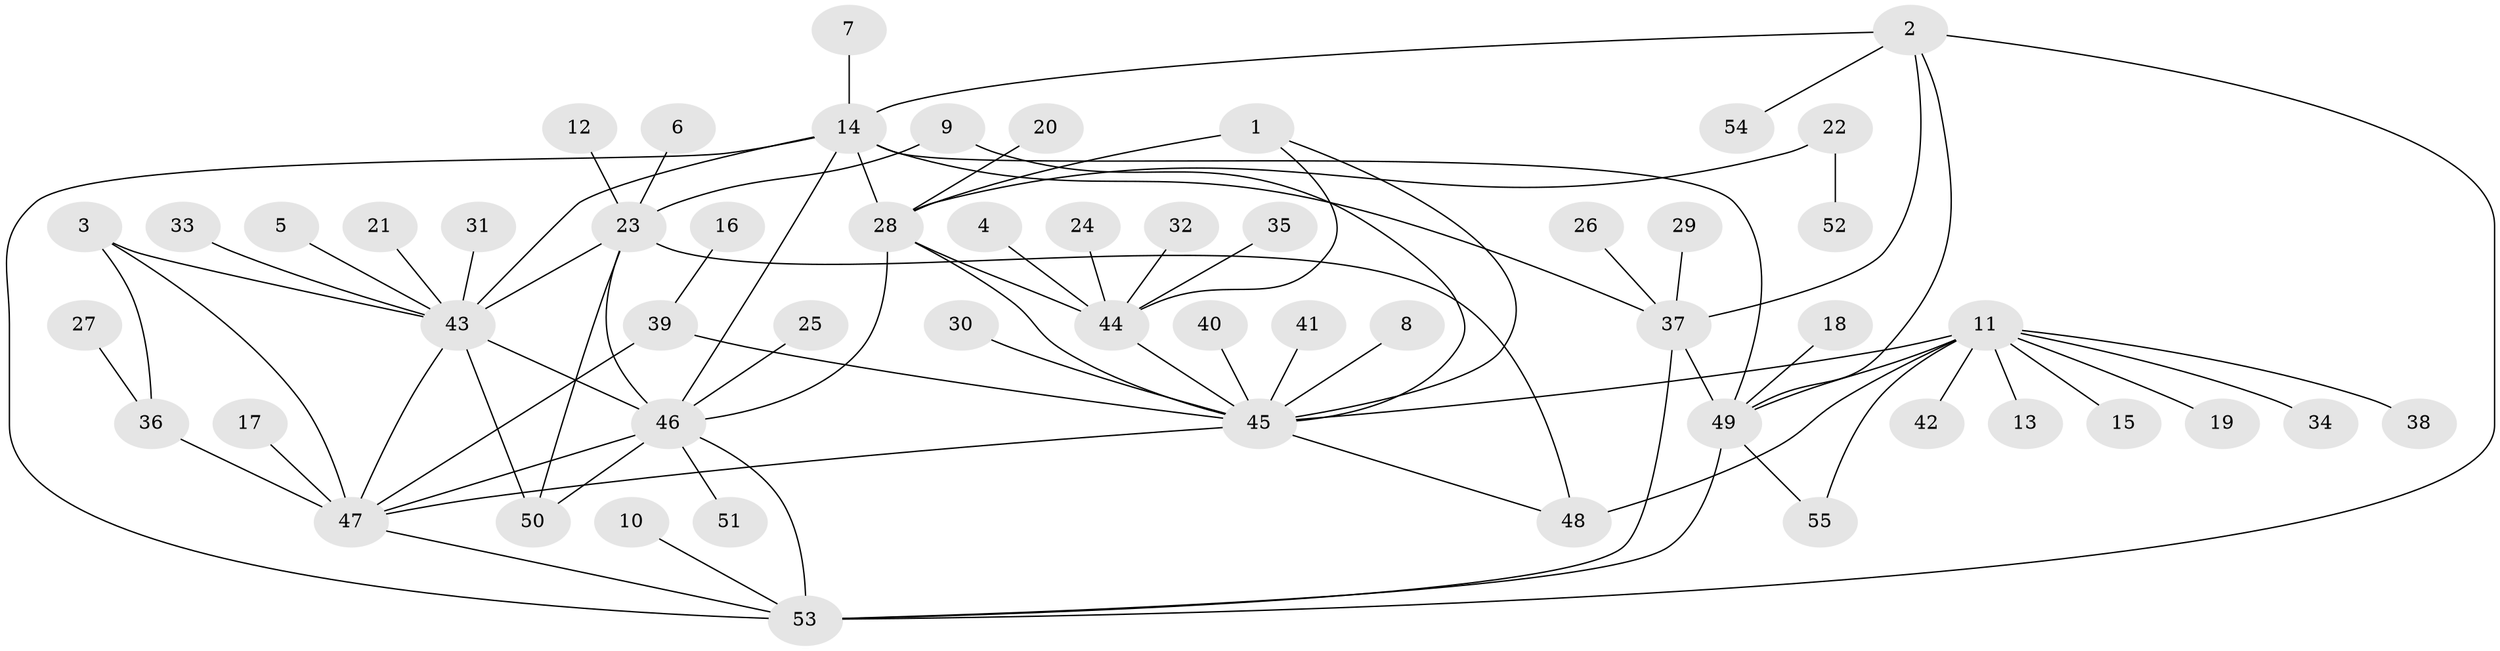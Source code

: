 // original degree distribution, {6: 0.03669724770642202, 11: 0.01834862385321101, 4: 0.07339449541284404, 8: 0.027522935779816515, 7: 0.027522935779816515, 9: 0.01834862385321101, 12: 0.027522935779816515, 10: 0.01834862385321101, 5: 0.01834862385321101, 3: 0.045871559633027525, 1: 0.5688073394495413, 2: 0.11926605504587157}
// Generated by graph-tools (version 1.1) at 2025/26/03/09/25 03:26:42]
// undirected, 55 vertices, 80 edges
graph export_dot {
graph [start="1"]
  node [color=gray90,style=filled];
  1;
  2;
  3;
  4;
  5;
  6;
  7;
  8;
  9;
  10;
  11;
  12;
  13;
  14;
  15;
  16;
  17;
  18;
  19;
  20;
  21;
  22;
  23;
  24;
  25;
  26;
  27;
  28;
  29;
  30;
  31;
  32;
  33;
  34;
  35;
  36;
  37;
  38;
  39;
  40;
  41;
  42;
  43;
  44;
  45;
  46;
  47;
  48;
  49;
  50;
  51;
  52;
  53;
  54;
  55;
  1 -- 28 [weight=2.0];
  1 -- 44 [weight=1.0];
  1 -- 45 [weight=1.0];
  2 -- 14 [weight=1.0];
  2 -- 37 [weight=1.0];
  2 -- 49 [weight=1.0];
  2 -- 53 [weight=1.0];
  2 -- 54 [weight=1.0];
  3 -- 36 [weight=1.0];
  3 -- 43 [weight=1.0];
  3 -- 47 [weight=3.0];
  4 -- 44 [weight=1.0];
  5 -- 43 [weight=1.0];
  6 -- 23 [weight=1.0];
  7 -- 14 [weight=1.0];
  8 -- 45 [weight=1.0];
  9 -- 23 [weight=1.0];
  9 -- 45 [weight=1.0];
  10 -- 53 [weight=1.0];
  11 -- 13 [weight=1.0];
  11 -- 15 [weight=1.0];
  11 -- 19 [weight=1.0];
  11 -- 34 [weight=1.0];
  11 -- 38 [weight=1.0];
  11 -- 42 [weight=1.0];
  11 -- 45 [weight=3.0];
  11 -- 48 [weight=3.0];
  11 -- 49 [weight=1.0];
  11 -- 55 [weight=1.0];
  12 -- 23 [weight=1.0];
  14 -- 28 [weight=2.0];
  14 -- 37 [weight=1.0];
  14 -- 43 [weight=2.0];
  14 -- 46 [weight=1.0];
  14 -- 49 [weight=1.0];
  14 -- 53 [weight=1.0];
  16 -- 39 [weight=1.0];
  17 -- 47 [weight=1.0];
  18 -- 49 [weight=1.0];
  20 -- 28 [weight=1.0];
  21 -- 43 [weight=1.0];
  22 -- 28 [weight=1.0];
  22 -- 52 [weight=1.0];
  23 -- 43 [weight=2.0];
  23 -- 46 [weight=2.0];
  23 -- 48 [weight=1.0];
  23 -- 50 [weight=2.0];
  24 -- 44 [weight=1.0];
  25 -- 46 [weight=1.0];
  26 -- 37 [weight=1.0];
  27 -- 36 [weight=1.0];
  28 -- 44 [weight=2.0];
  28 -- 45 [weight=2.0];
  28 -- 46 [weight=1.0];
  29 -- 37 [weight=1.0];
  30 -- 45 [weight=1.0];
  31 -- 43 [weight=1.0];
  32 -- 44 [weight=1.0];
  33 -- 43 [weight=1.0];
  35 -- 44 [weight=1.0];
  36 -- 47 [weight=3.0];
  37 -- 49 [weight=1.0];
  37 -- 53 [weight=1.0];
  39 -- 45 [weight=1.0];
  39 -- 47 [weight=1.0];
  40 -- 45 [weight=1.0];
  41 -- 45 [weight=2.0];
  43 -- 46 [weight=1.0];
  43 -- 47 [weight=1.0];
  43 -- 50 [weight=1.0];
  44 -- 45 [weight=1.0];
  45 -- 47 [weight=3.0];
  45 -- 48 [weight=1.0];
  46 -- 47 [weight=1.0];
  46 -- 50 [weight=1.0];
  46 -- 51 [weight=1.0];
  46 -- 53 [weight=1.0];
  47 -- 53 [weight=1.0];
  49 -- 53 [weight=1.0];
  49 -- 55 [weight=1.0];
}
